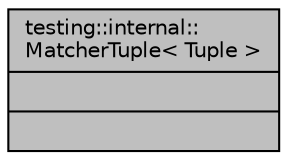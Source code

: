 digraph "testing::internal::MatcherTuple&lt; Tuple &gt;"
{
  edge [fontname="Helvetica",fontsize="10",labelfontname="Helvetica",labelfontsize="10"];
  node [fontname="Helvetica",fontsize="10",shape=record];
  Node1 [label="{testing::internal::\lMatcherTuple\< Tuple \>\n||}",height=0.2,width=0.4,color="black", fillcolor="grey75", style="filled", fontcolor="black"];
}

